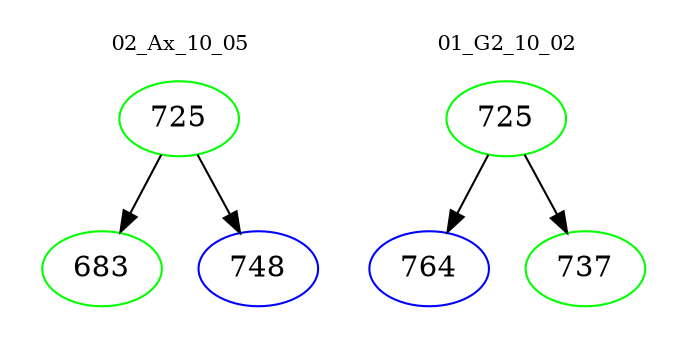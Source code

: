digraph{
subgraph cluster_0 {
color = white
label = "02_Ax_10_05";
fontsize=10;
T0_725 [label="725", color="green"]
T0_725 -> T0_683 [color="black"]
T0_683 [label="683", color="green"]
T0_725 -> T0_748 [color="black"]
T0_748 [label="748", color="blue"]
}
subgraph cluster_1 {
color = white
label = "01_G2_10_02";
fontsize=10;
T1_725 [label="725", color="green"]
T1_725 -> T1_764 [color="black"]
T1_764 [label="764", color="blue"]
T1_725 -> T1_737 [color="black"]
T1_737 [label="737", color="green"]
}
}
